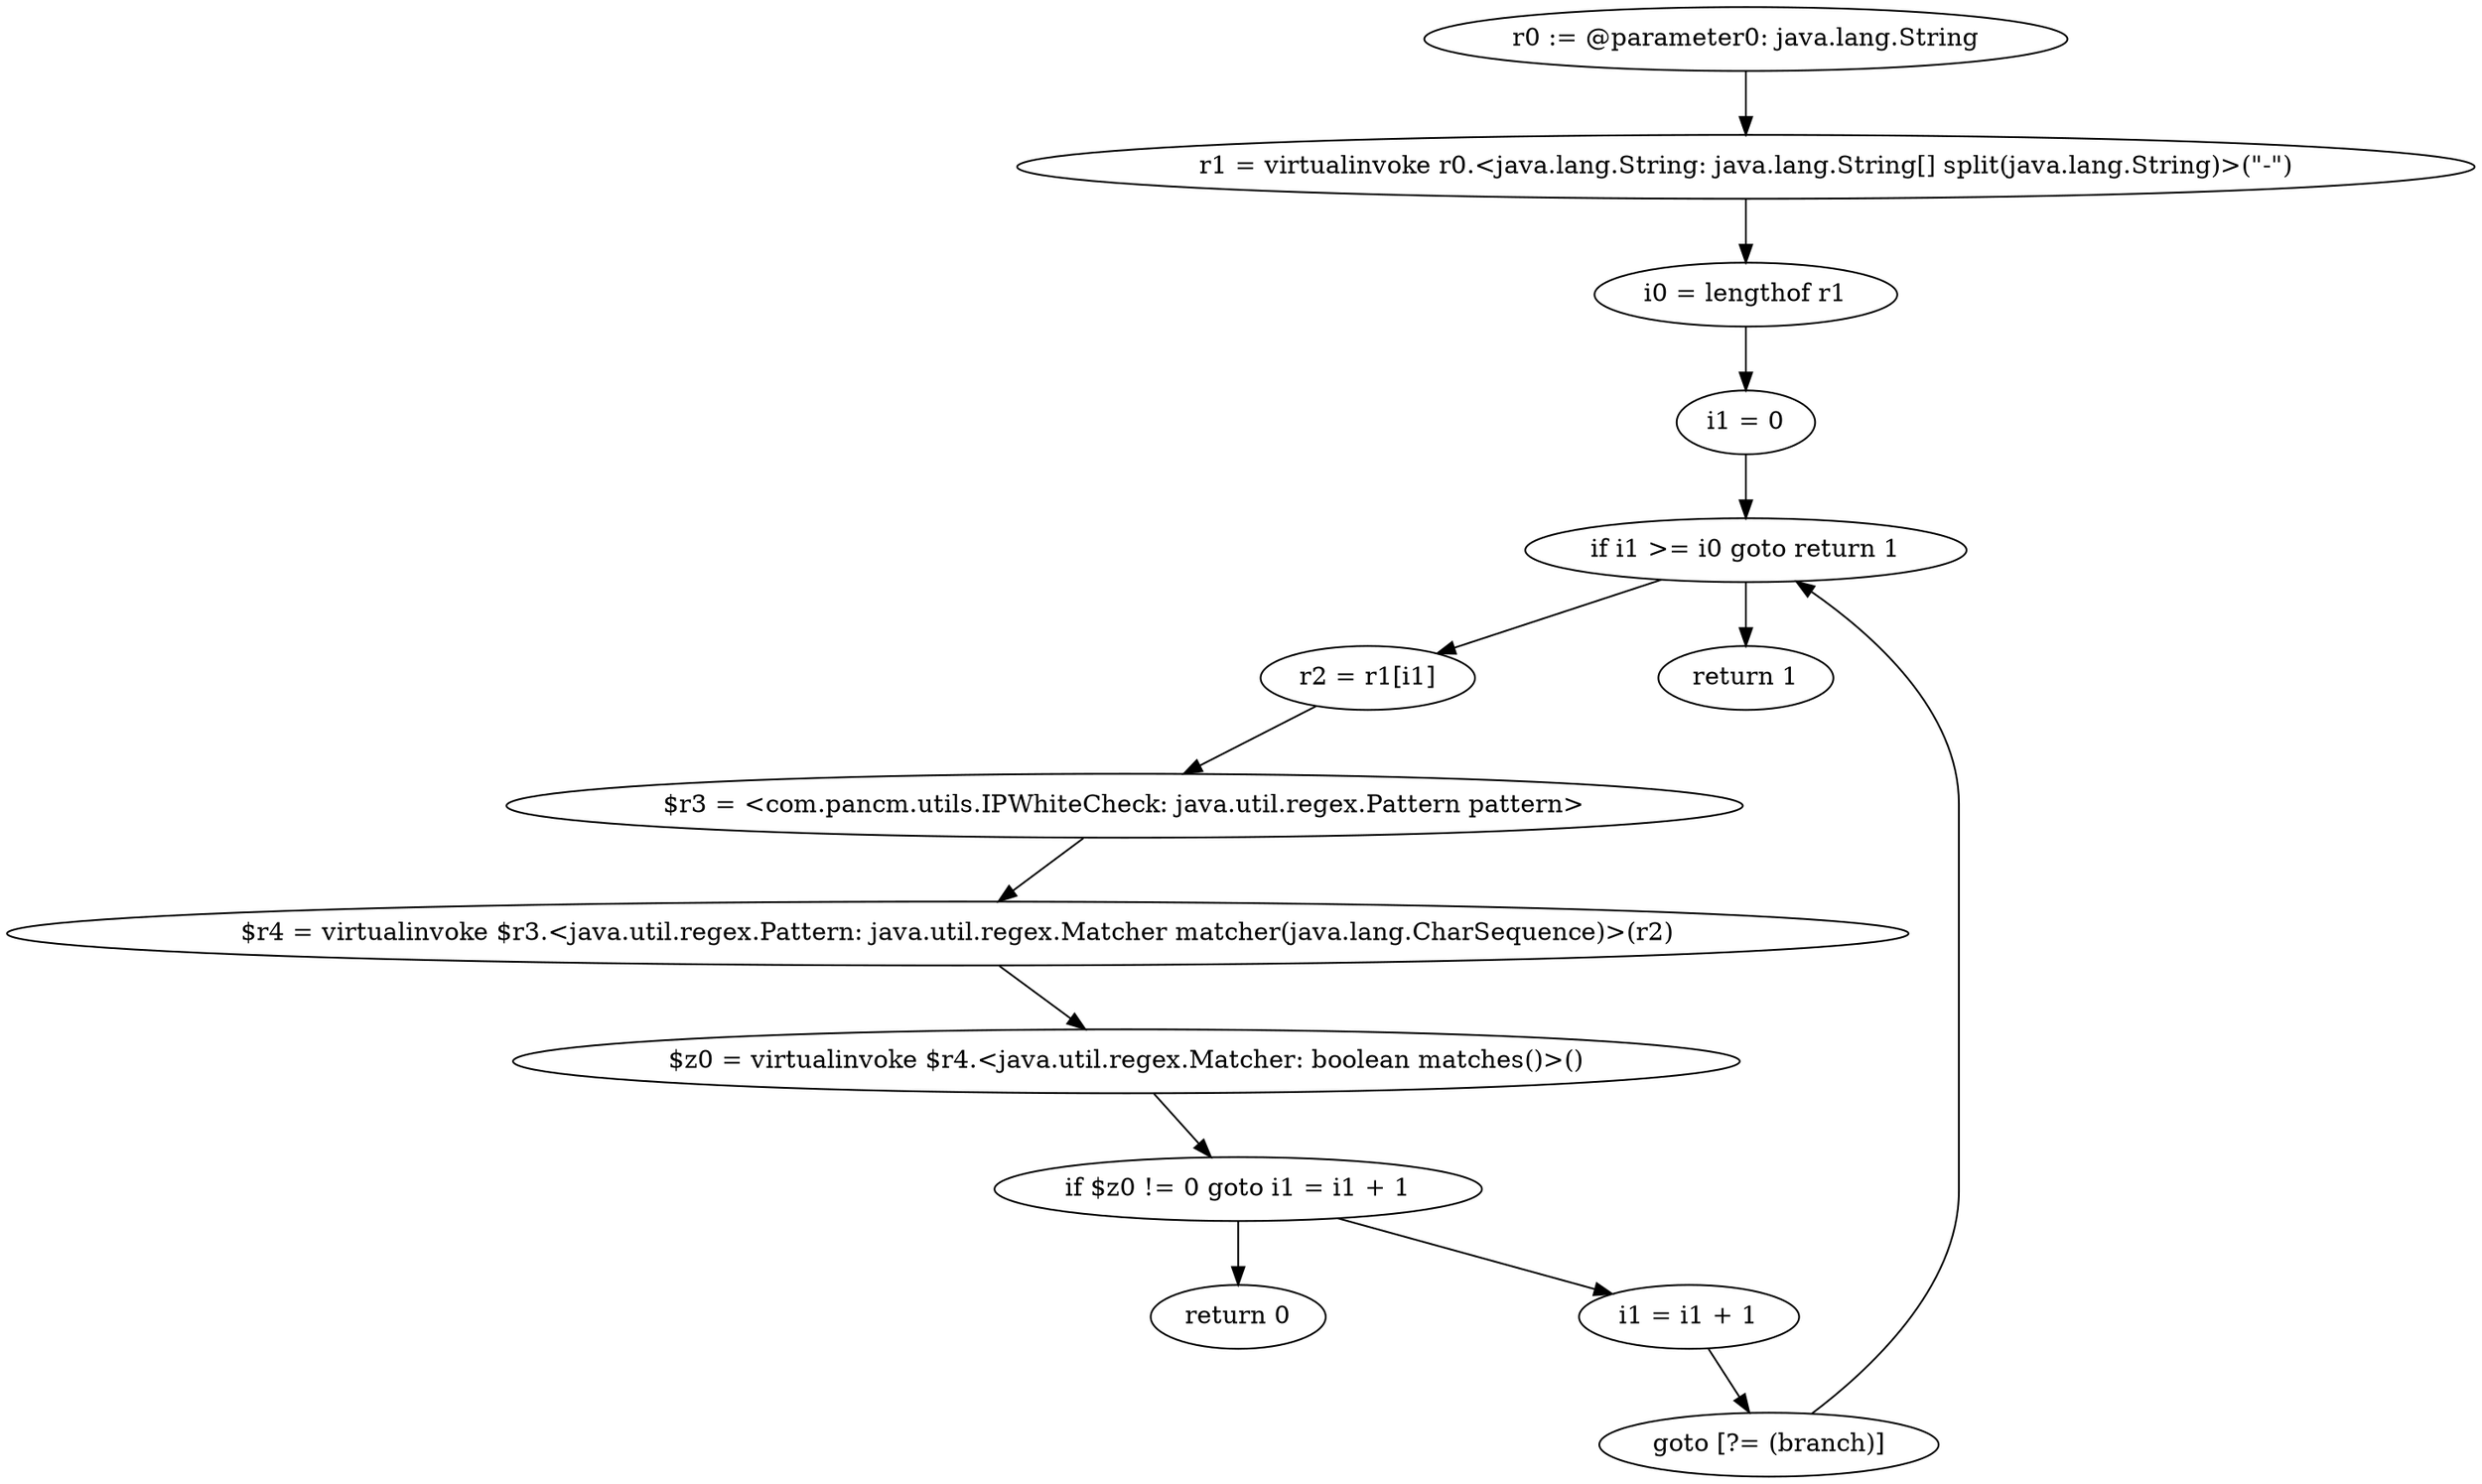 digraph "unitGraph" {
    "r0 := @parameter0: java.lang.String"
    "r1 = virtualinvoke r0.<java.lang.String: java.lang.String[] split(java.lang.String)>(\"-\")"
    "i0 = lengthof r1"
    "i1 = 0"
    "if i1 >= i0 goto return 1"
    "r2 = r1[i1]"
    "$r3 = <com.pancm.utils.IPWhiteCheck: java.util.regex.Pattern pattern>"
    "$r4 = virtualinvoke $r3.<java.util.regex.Pattern: java.util.regex.Matcher matcher(java.lang.CharSequence)>(r2)"
    "$z0 = virtualinvoke $r4.<java.util.regex.Matcher: boolean matches()>()"
    "if $z0 != 0 goto i1 = i1 + 1"
    "return 0"
    "i1 = i1 + 1"
    "goto [?= (branch)]"
    "return 1"
    "r0 := @parameter0: java.lang.String"->"r1 = virtualinvoke r0.<java.lang.String: java.lang.String[] split(java.lang.String)>(\"-\")";
    "r1 = virtualinvoke r0.<java.lang.String: java.lang.String[] split(java.lang.String)>(\"-\")"->"i0 = lengthof r1";
    "i0 = lengthof r1"->"i1 = 0";
    "i1 = 0"->"if i1 >= i0 goto return 1";
    "if i1 >= i0 goto return 1"->"r2 = r1[i1]";
    "if i1 >= i0 goto return 1"->"return 1";
    "r2 = r1[i1]"->"$r3 = <com.pancm.utils.IPWhiteCheck: java.util.regex.Pattern pattern>";
    "$r3 = <com.pancm.utils.IPWhiteCheck: java.util.regex.Pattern pattern>"->"$r4 = virtualinvoke $r3.<java.util.regex.Pattern: java.util.regex.Matcher matcher(java.lang.CharSequence)>(r2)";
    "$r4 = virtualinvoke $r3.<java.util.regex.Pattern: java.util.regex.Matcher matcher(java.lang.CharSequence)>(r2)"->"$z0 = virtualinvoke $r4.<java.util.regex.Matcher: boolean matches()>()";
    "$z0 = virtualinvoke $r4.<java.util.regex.Matcher: boolean matches()>()"->"if $z0 != 0 goto i1 = i1 + 1";
    "if $z0 != 0 goto i1 = i1 + 1"->"return 0";
    "if $z0 != 0 goto i1 = i1 + 1"->"i1 = i1 + 1";
    "i1 = i1 + 1"->"goto [?= (branch)]";
    "goto [?= (branch)]"->"if i1 >= i0 goto return 1";
}
